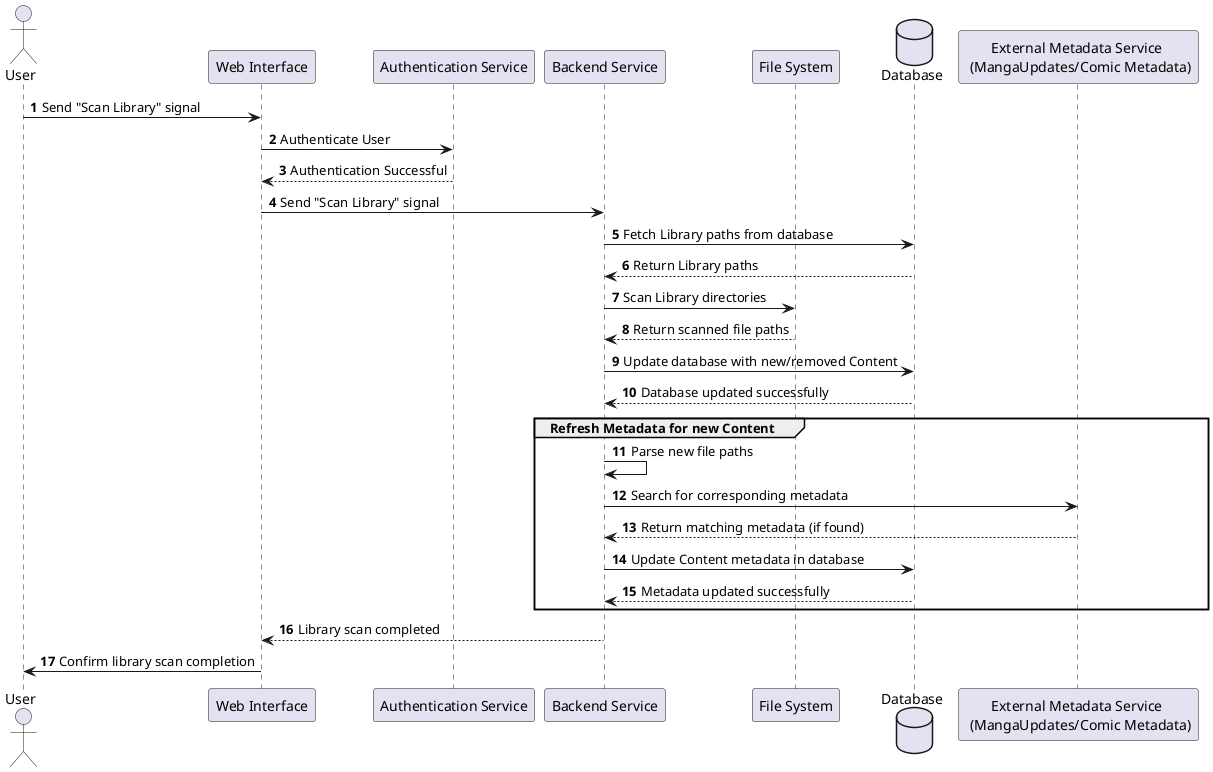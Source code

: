 @startuml

autonumber

actor User
participant "Web Interface" as Web
participant "Authentication Service" as Auth
participant "Backend Service" as Backend
participant "File System" as FileSys
database "Database" as DB

User -> Web: Send "Scan Library" signal
Web -> Auth: Authenticate User
Auth --> Web: Authentication Successful
Web -> Backend: Send "Scan Library" signal
Backend -> DB: Fetch Library paths from database
DB --> Backend: Return Library paths
Backend -> FileSys: Scan Library directories
FileSys --> Backend: Return scanned file paths
Backend -> DB: Update database with new/removed Content
DB --> Backend: Database updated successfully
group Refresh Metadata for new Content
    Backend -> Backend: Parse new file paths
    Backend -> "External Metadata Service \n (MangaUpdates/Comic Metadata)" as ExtMeta: Search for corresponding metadata
    ExtMeta --> Backend: Return matching metadata (if found)
    Backend -> DB: Update Content metadata in database
    DB --> Backend: Metadata updated successfully
end
Backend --> Web: Library scan completed
Web -> User: Confirm library scan completion

@enduml